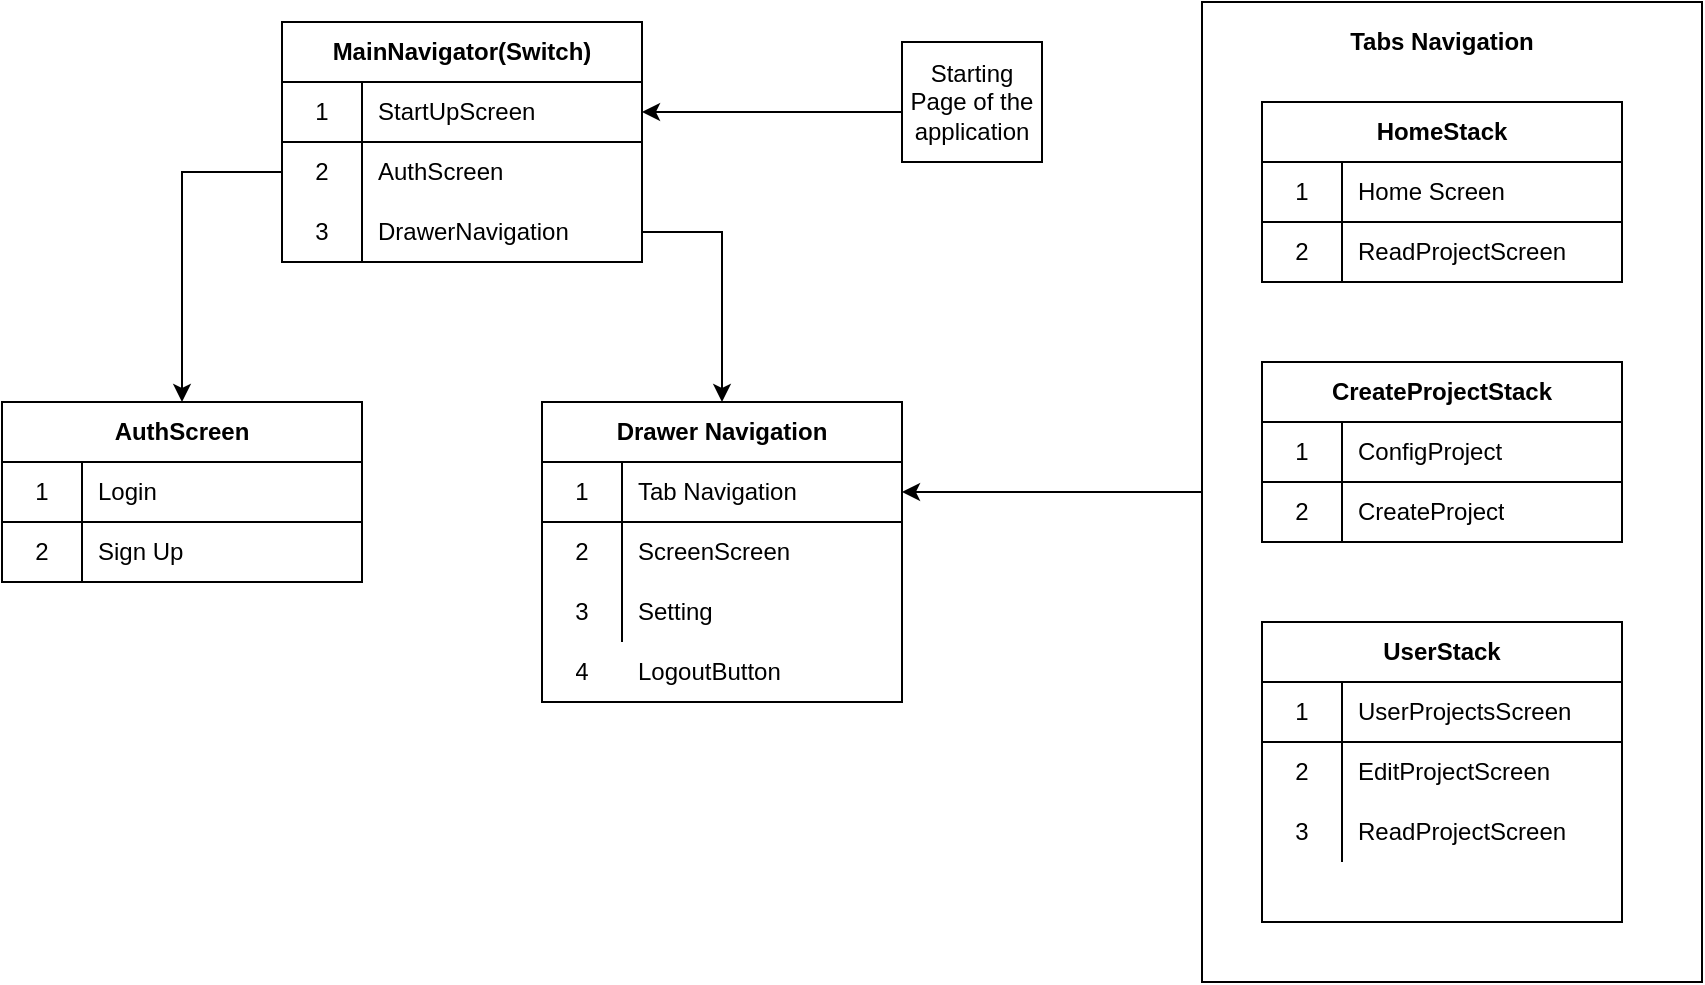 <mxfile version="14.6.6" type="device"><diagram id="j7fp4GpnIcp3sFdzg4j7" name="Page-1"><mxGraphModel dx="2139" dy="483" grid="1" gridSize="10" guides="1" tooltips="1" connect="1" arrows="1" fold="1" page="1" pageScale="1" pageWidth="827" pageHeight="1169" math="0" shadow="0"><root><mxCell id="0"/><mxCell id="1" parent="0"/><mxCell id="qJoYSqLyaxhIOlCp4Ap_-49" style="edgeStyle=orthogonalEdgeStyle;rounded=0;orthogonalLoop=1;jettySize=auto;html=1;exitX=0;exitY=0.5;exitDx=0;exitDy=0;" edge="1" parent="1" source="qJoYSqLyaxhIOlCp4Ap_-33" target="qJoYSqLyaxhIOlCp4Ap_-36"><mxGeometry relative="1" as="geometry"/></mxCell><mxCell id="qJoYSqLyaxhIOlCp4Ap_-33" value="" style="rounded=0;whiteSpace=wrap;html=1;" vertex="1" parent="1"><mxGeometry x="470" y="70" width="250" height="490" as="geometry"/></mxCell><mxCell id="qJoYSqLyaxhIOlCp4Ap_-3" value="HomeStack" style="shape=table;html=1;whiteSpace=wrap;startSize=30;container=1;collapsible=0;childLayout=tableLayout;fixedRows=1;rowLines=0;fontStyle=1;align=center;" vertex="1" parent="1"><mxGeometry x="500" y="120" width="180" height="90" as="geometry"/></mxCell><mxCell id="qJoYSqLyaxhIOlCp4Ap_-4" value="" style="shape=partialRectangle;html=1;whiteSpace=wrap;collapsible=0;dropTarget=0;pointerEvents=0;fillColor=none;top=0;left=0;bottom=1;right=0;points=[[0,0.5],[1,0.5]];portConstraint=eastwest;" vertex="1" parent="qJoYSqLyaxhIOlCp4Ap_-3"><mxGeometry y="30" width="180" height="30" as="geometry"/></mxCell><mxCell id="qJoYSqLyaxhIOlCp4Ap_-5" value="1" style="shape=partialRectangle;html=1;whiteSpace=wrap;connectable=0;fillColor=none;top=0;left=0;bottom=0;right=0;overflow=hidden;" vertex="1" parent="qJoYSqLyaxhIOlCp4Ap_-4"><mxGeometry width="40" height="30" as="geometry"/></mxCell><mxCell id="qJoYSqLyaxhIOlCp4Ap_-6" value="Home Screen" style="shape=partialRectangle;html=1;whiteSpace=wrap;connectable=0;fillColor=none;top=0;left=0;bottom=0;right=0;align=left;spacingLeft=6;overflow=hidden;" vertex="1" parent="qJoYSqLyaxhIOlCp4Ap_-4"><mxGeometry x="40" width="140" height="30" as="geometry"/></mxCell><mxCell id="qJoYSqLyaxhIOlCp4Ap_-7" value="" style="shape=partialRectangle;html=1;whiteSpace=wrap;collapsible=0;dropTarget=0;pointerEvents=0;fillColor=none;top=0;left=0;bottom=0;right=0;points=[[0,0.5],[1,0.5]];portConstraint=eastwest;" vertex="1" parent="qJoYSqLyaxhIOlCp4Ap_-3"><mxGeometry y="60" width="180" height="30" as="geometry"/></mxCell><mxCell id="qJoYSqLyaxhIOlCp4Ap_-8" value="2" style="shape=partialRectangle;html=1;whiteSpace=wrap;connectable=0;fillColor=none;top=0;left=0;bottom=0;right=0;overflow=hidden;" vertex="1" parent="qJoYSqLyaxhIOlCp4Ap_-7"><mxGeometry width="40" height="30" as="geometry"/></mxCell><mxCell id="qJoYSqLyaxhIOlCp4Ap_-9" value="ReadProjectScreen" style="shape=partialRectangle;html=1;whiteSpace=wrap;connectable=0;fillColor=none;top=0;left=0;bottom=0;right=0;align=left;spacingLeft=6;overflow=hidden;" vertex="1" parent="qJoYSqLyaxhIOlCp4Ap_-7"><mxGeometry x="40" width="140" height="30" as="geometry"/></mxCell><mxCell id="qJoYSqLyaxhIOlCp4Ap_-14" value="CreateProjectStack" style="shape=table;html=1;whiteSpace=wrap;startSize=30;container=1;collapsible=0;childLayout=tableLayout;fixedRows=1;rowLines=0;fontStyle=1;align=center;" vertex="1" parent="1"><mxGeometry x="500" y="250" width="180" height="90" as="geometry"/></mxCell><mxCell id="qJoYSqLyaxhIOlCp4Ap_-15" value="" style="shape=partialRectangle;html=1;whiteSpace=wrap;collapsible=0;dropTarget=0;pointerEvents=0;fillColor=none;top=0;left=0;bottom=1;right=0;points=[[0,0.5],[1,0.5]];portConstraint=eastwest;" vertex="1" parent="qJoYSqLyaxhIOlCp4Ap_-14"><mxGeometry y="30" width="180" height="30" as="geometry"/></mxCell><mxCell id="qJoYSqLyaxhIOlCp4Ap_-16" value="1" style="shape=partialRectangle;html=1;whiteSpace=wrap;connectable=0;fillColor=none;top=0;left=0;bottom=0;right=0;overflow=hidden;" vertex="1" parent="qJoYSqLyaxhIOlCp4Ap_-15"><mxGeometry width="40" height="30" as="geometry"/></mxCell><mxCell id="qJoYSqLyaxhIOlCp4Ap_-17" value="ConfigProject" style="shape=partialRectangle;html=1;whiteSpace=wrap;connectable=0;fillColor=none;top=0;left=0;bottom=0;right=0;align=left;spacingLeft=6;overflow=hidden;" vertex="1" parent="qJoYSqLyaxhIOlCp4Ap_-15"><mxGeometry x="40" width="140" height="30" as="geometry"/></mxCell><mxCell id="qJoYSqLyaxhIOlCp4Ap_-18" value="" style="shape=partialRectangle;html=1;whiteSpace=wrap;collapsible=0;dropTarget=0;pointerEvents=0;fillColor=none;top=0;left=0;bottom=0;right=0;points=[[0,0.5],[1,0.5]];portConstraint=eastwest;" vertex="1" parent="qJoYSqLyaxhIOlCp4Ap_-14"><mxGeometry y="60" width="180" height="30" as="geometry"/></mxCell><mxCell id="qJoYSqLyaxhIOlCp4Ap_-19" value="2" style="shape=partialRectangle;html=1;whiteSpace=wrap;connectable=0;fillColor=none;top=0;left=0;bottom=0;right=0;overflow=hidden;" vertex="1" parent="qJoYSqLyaxhIOlCp4Ap_-18"><mxGeometry width="40" height="30" as="geometry"/></mxCell><mxCell id="qJoYSqLyaxhIOlCp4Ap_-20" value="CreateProject" style="shape=partialRectangle;html=1;whiteSpace=wrap;connectable=0;fillColor=none;top=0;left=0;bottom=0;right=0;align=left;spacingLeft=6;overflow=hidden;" vertex="1" parent="qJoYSqLyaxhIOlCp4Ap_-18"><mxGeometry x="40" width="140" height="30" as="geometry"/></mxCell><mxCell id="qJoYSqLyaxhIOlCp4Ap_-23" value="UserStack" style="shape=table;html=1;whiteSpace=wrap;startSize=30;container=1;collapsible=0;childLayout=tableLayout;fixedRows=1;rowLines=0;fontStyle=1;align=center;" vertex="1" parent="1"><mxGeometry x="500" y="380" width="180" height="150" as="geometry"/></mxCell><mxCell id="qJoYSqLyaxhIOlCp4Ap_-24" value="" style="shape=partialRectangle;html=1;whiteSpace=wrap;collapsible=0;dropTarget=0;pointerEvents=0;fillColor=none;top=0;left=0;bottom=1;right=0;points=[[0,0.5],[1,0.5]];portConstraint=eastwest;" vertex="1" parent="qJoYSqLyaxhIOlCp4Ap_-23"><mxGeometry y="30" width="180" height="30" as="geometry"/></mxCell><mxCell id="qJoYSqLyaxhIOlCp4Ap_-25" value="1" style="shape=partialRectangle;html=1;whiteSpace=wrap;connectable=0;fillColor=none;top=0;left=0;bottom=0;right=0;overflow=hidden;" vertex="1" parent="qJoYSqLyaxhIOlCp4Ap_-24"><mxGeometry width="40" height="30" as="geometry"/></mxCell><mxCell id="qJoYSqLyaxhIOlCp4Ap_-26" value="UserProjectsScreen" style="shape=partialRectangle;html=1;whiteSpace=wrap;connectable=0;fillColor=none;top=0;left=0;bottom=0;right=0;align=left;spacingLeft=6;overflow=hidden;" vertex="1" parent="qJoYSqLyaxhIOlCp4Ap_-24"><mxGeometry x="40" width="140" height="30" as="geometry"/></mxCell><mxCell id="qJoYSqLyaxhIOlCp4Ap_-27" value="" style="shape=partialRectangle;html=1;whiteSpace=wrap;collapsible=0;dropTarget=0;pointerEvents=0;fillColor=none;top=0;left=0;bottom=0;right=0;points=[[0,0.5],[1,0.5]];portConstraint=eastwest;" vertex="1" parent="qJoYSqLyaxhIOlCp4Ap_-23"><mxGeometry y="60" width="180" height="30" as="geometry"/></mxCell><mxCell id="qJoYSqLyaxhIOlCp4Ap_-28" value="2" style="shape=partialRectangle;html=1;whiteSpace=wrap;connectable=0;fillColor=none;top=0;left=0;bottom=0;right=0;overflow=hidden;" vertex="1" parent="qJoYSqLyaxhIOlCp4Ap_-27"><mxGeometry width="40" height="30" as="geometry"/></mxCell><mxCell id="qJoYSqLyaxhIOlCp4Ap_-29" value="EditProjectScreen" style="shape=partialRectangle;html=1;whiteSpace=wrap;connectable=0;fillColor=none;top=0;left=0;bottom=0;right=0;align=left;spacingLeft=6;overflow=hidden;" vertex="1" parent="qJoYSqLyaxhIOlCp4Ap_-27"><mxGeometry x="40" width="140" height="30" as="geometry"/></mxCell><mxCell id="qJoYSqLyaxhIOlCp4Ap_-30" value="" style="shape=partialRectangle;html=1;whiteSpace=wrap;collapsible=0;dropTarget=0;pointerEvents=0;fillColor=none;top=0;left=0;bottom=0;right=0;points=[[0,0.5],[1,0.5]];portConstraint=eastwest;" vertex="1" parent="qJoYSqLyaxhIOlCp4Ap_-23"><mxGeometry y="90" width="180" height="30" as="geometry"/></mxCell><mxCell id="qJoYSqLyaxhIOlCp4Ap_-31" value="3" style="shape=partialRectangle;html=1;whiteSpace=wrap;connectable=0;fillColor=none;top=0;left=0;bottom=0;right=0;overflow=hidden;" vertex="1" parent="qJoYSqLyaxhIOlCp4Ap_-30"><mxGeometry width="40" height="30" as="geometry"/></mxCell><mxCell id="qJoYSqLyaxhIOlCp4Ap_-32" value="ReadProjectScreen" style="shape=partialRectangle;html=1;whiteSpace=wrap;connectable=0;fillColor=none;top=0;left=0;bottom=0;right=0;align=left;spacingLeft=6;overflow=hidden;" vertex="1" parent="qJoYSqLyaxhIOlCp4Ap_-30"><mxGeometry x="40" width="140" height="30" as="geometry"/></mxCell><mxCell id="qJoYSqLyaxhIOlCp4Ap_-34" value="&lt;b&gt;Tabs Navigation&lt;/b&gt;" style="text;html=1;strokeColor=none;fillColor=none;align=center;verticalAlign=middle;whiteSpace=wrap;rounded=0;" vertex="1" parent="1"><mxGeometry x="520" y="80" width="140" height="20" as="geometry"/></mxCell><mxCell id="qJoYSqLyaxhIOlCp4Ap_-35" value="Drawer Navigation" style="shape=table;html=1;whiteSpace=wrap;startSize=30;container=1;collapsible=0;childLayout=tableLayout;fixedRows=1;rowLines=0;fontStyle=1;align=center;" vertex="1" parent="1"><mxGeometry x="140" y="270" width="180" height="150" as="geometry"/></mxCell><mxCell id="qJoYSqLyaxhIOlCp4Ap_-36" value="" style="shape=partialRectangle;html=1;whiteSpace=wrap;collapsible=0;dropTarget=0;pointerEvents=0;fillColor=none;top=0;left=0;bottom=1;right=0;points=[[0,0.5],[1,0.5]];portConstraint=eastwest;" vertex="1" parent="qJoYSqLyaxhIOlCp4Ap_-35"><mxGeometry y="30" width="180" height="30" as="geometry"/></mxCell><mxCell id="qJoYSqLyaxhIOlCp4Ap_-37" value="1" style="shape=partialRectangle;html=1;whiteSpace=wrap;connectable=0;fillColor=none;top=0;left=0;bottom=0;right=0;overflow=hidden;" vertex="1" parent="qJoYSqLyaxhIOlCp4Ap_-36"><mxGeometry width="40" height="30" as="geometry"/></mxCell><mxCell id="qJoYSqLyaxhIOlCp4Ap_-38" value="Tab Navigation" style="shape=partialRectangle;html=1;whiteSpace=wrap;connectable=0;fillColor=none;top=0;left=0;bottom=0;right=0;align=left;spacingLeft=6;overflow=hidden;" vertex="1" parent="qJoYSqLyaxhIOlCp4Ap_-36"><mxGeometry x="40" width="140" height="30" as="geometry"/></mxCell><mxCell id="qJoYSqLyaxhIOlCp4Ap_-39" value="" style="shape=partialRectangle;html=1;whiteSpace=wrap;collapsible=0;dropTarget=0;pointerEvents=0;fillColor=none;top=0;left=0;bottom=0;right=0;points=[[0,0.5],[1,0.5]];portConstraint=eastwest;" vertex="1" parent="qJoYSqLyaxhIOlCp4Ap_-35"><mxGeometry y="60" width="180" height="30" as="geometry"/></mxCell><mxCell id="qJoYSqLyaxhIOlCp4Ap_-40" value="2" style="shape=partialRectangle;html=1;whiteSpace=wrap;connectable=0;fillColor=none;top=0;left=0;bottom=0;right=0;overflow=hidden;" vertex="1" parent="qJoYSqLyaxhIOlCp4Ap_-39"><mxGeometry width="40" height="30" as="geometry"/></mxCell><mxCell id="qJoYSqLyaxhIOlCp4Ap_-41" value="ScreenScreen" style="shape=partialRectangle;html=1;whiteSpace=wrap;connectable=0;fillColor=none;top=0;left=0;bottom=0;right=0;align=left;spacingLeft=6;overflow=hidden;" vertex="1" parent="qJoYSqLyaxhIOlCp4Ap_-39"><mxGeometry x="40" width="140" height="30" as="geometry"/></mxCell><mxCell id="qJoYSqLyaxhIOlCp4Ap_-42" value="" style="shape=partialRectangle;html=1;whiteSpace=wrap;collapsible=0;dropTarget=0;pointerEvents=0;fillColor=none;top=0;left=0;bottom=0;right=0;points=[[0,0.5],[1,0.5]];portConstraint=eastwest;" vertex="1" parent="qJoYSqLyaxhIOlCp4Ap_-35"><mxGeometry y="90" width="180" height="30" as="geometry"/></mxCell><mxCell id="qJoYSqLyaxhIOlCp4Ap_-43" value="3" style="shape=partialRectangle;html=1;whiteSpace=wrap;connectable=0;fillColor=none;top=0;left=0;bottom=0;right=0;overflow=hidden;" vertex="1" parent="qJoYSqLyaxhIOlCp4Ap_-42"><mxGeometry width="40" height="30" as="geometry"/></mxCell><mxCell id="qJoYSqLyaxhIOlCp4Ap_-44" value="Setting" style="shape=partialRectangle;html=1;whiteSpace=wrap;connectable=0;fillColor=none;top=0;left=0;bottom=0;right=0;align=left;spacingLeft=6;overflow=hidden;" vertex="1" parent="qJoYSqLyaxhIOlCp4Ap_-42"><mxGeometry x="40" width="140" height="30" as="geometry"/></mxCell><mxCell id="qJoYSqLyaxhIOlCp4Ap_-45" value="4" style="shape=partialRectangle;html=1;whiteSpace=wrap;connectable=0;fillColor=none;top=0;left=0;bottom=0;right=0;overflow=hidden;" vertex="1" parent="1"><mxGeometry x="140" y="390" width="40" height="30" as="geometry"/></mxCell><mxCell id="qJoYSqLyaxhIOlCp4Ap_-46" value="LogoutButton" style="shape=partialRectangle;html=1;whiteSpace=wrap;connectable=0;fillColor=none;top=0;left=0;bottom=0;right=0;align=left;spacingLeft=6;overflow=hidden;" vertex="1" parent="1"><mxGeometry x="180" y="390" width="140" height="30" as="geometry"/></mxCell><mxCell id="qJoYSqLyaxhIOlCp4Ap_-50" value="AuthScreen" style="shape=table;html=1;whiteSpace=wrap;startSize=30;container=1;collapsible=0;childLayout=tableLayout;fixedRows=1;rowLines=0;fontStyle=1;align=center;" vertex="1" parent="1"><mxGeometry x="-130" y="270" width="180" height="90" as="geometry"/></mxCell><mxCell id="qJoYSqLyaxhIOlCp4Ap_-51" value="" style="shape=partialRectangle;html=1;whiteSpace=wrap;collapsible=0;dropTarget=0;pointerEvents=0;fillColor=none;top=0;left=0;bottom=1;right=0;points=[[0,0.5],[1,0.5]];portConstraint=eastwest;" vertex="1" parent="qJoYSqLyaxhIOlCp4Ap_-50"><mxGeometry y="30" width="180" height="30" as="geometry"/></mxCell><mxCell id="qJoYSqLyaxhIOlCp4Ap_-52" value="1" style="shape=partialRectangle;html=1;whiteSpace=wrap;connectable=0;fillColor=none;top=0;left=0;bottom=0;right=0;overflow=hidden;" vertex="1" parent="qJoYSqLyaxhIOlCp4Ap_-51"><mxGeometry width="40" height="30" as="geometry"/></mxCell><mxCell id="qJoYSqLyaxhIOlCp4Ap_-53" value="Login" style="shape=partialRectangle;html=1;whiteSpace=wrap;connectable=0;fillColor=none;top=0;left=0;bottom=0;right=0;align=left;spacingLeft=6;overflow=hidden;" vertex="1" parent="qJoYSqLyaxhIOlCp4Ap_-51"><mxGeometry x="40" width="140" height="30" as="geometry"/></mxCell><mxCell id="qJoYSqLyaxhIOlCp4Ap_-54" value="" style="shape=partialRectangle;html=1;whiteSpace=wrap;collapsible=0;dropTarget=0;pointerEvents=0;fillColor=none;top=0;left=0;bottom=0;right=0;points=[[0,0.5],[1,0.5]];portConstraint=eastwest;" vertex="1" parent="qJoYSqLyaxhIOlCp4Ap_-50"><mxGeometry y="60" width="180" height="30" as="geometry"/></mxCell><mxCell id="qJoYSqLyaxhIOlCp4Ap_-55" value="2" style="shape=partialRectangle;html=1;whiteSpace=wrap;connectable=0;fillColor=none;top=0;left=0;bottom=0;right=0;overflow=hidden;" vertex="1" parent="qJoYSqLyaxhIOlCp4Ap_-54"><mxGeometry width="40" height="30" as="geometry"/></mxCell><mxCell id="qJoYSqLyaxhIOlCp4Ap_-56" value="Sign Up" style="shape=partialRectangle;html=1;whiteSpace=wrap;connectable=0;fillColor=none;top=0;left=0;bottom=0;right=0;align=left;spacingLeft=6;overflow=hidden;" vertex="1" parent="qJoYSqLyaxhIOlCp4Ap_-54"><mxGeometry x="40" width="140" height="30" as="geometry"/></mxCell><mxCell id="qJoYSqLyaxhIOlCp4Ap_-60" value="MainNavigator(Switch)" style="shape=table;html=1;whiteSpace=wrap;startSize=30;container=1;collapsible=0;childLayout=tableLayout;fixedRows=1;rowLines=0;fontStyle=1;align=center;" vertex="1" parent="1"><mxGeometry x="10" y="80" width="180" height="120" as="geometry"/></mxCell><mxCell id="qJoYSqLyaxhIOlCp4Ap_-61" value="" style="shape=partialRectangle;html=1;whiteSpace=wrap;collapsible=0;dropTarget=0;pointerEvents=0;fillColor=none;top=0;left=0;bottom=1;right=0;points=[[0,0.5],[1,0.5]];portConstraint=eastwest;" vertex="1" parent="qJoYSqLyaxhIOlCp4Ap_-60"><mxGeometry y="30" width="180" height="30" as="geometry"/></mxCell><mxCell id="qJoYSqLyaxhIOlCp4Ap_-62" value="1" style="shape=partialRectangle;html=1;whiteSpace=wrap;connectable=0;fillColor=none;top=0;left=0;bottom=0;right=0;overflow=hidden;" vertex="1" parent="qJoYSqLyaxhIOlCp4Ap_-61"><mxGeometry width="40" height="30" as="geometry"/></mxCell><mxCell id="qJoYSqLyaxhIOlCp4Ap_-63" value="StartUpScreen" style="shape=partialRectangle;html=1;whiteSpace=wrap;connectable=0;fillColor=none;top=0;left=0;bottom=0;right=0;align=left;spacingLeft=6;overflow=hidden;" vertex="1" parent="qJoYSqLyaxhIOlCp4Ap_-61"><mxGeometry x="40" width="140" height="30" as="geometry"/></mxCell><mxCell id="qJoYSqLyaxhIOlCp4Ap_-64" value="" style="shape=partialRectangle;html=1;whiteSpace=wrap;collapsible=0;dropTarget=0;pointerEvents=0;fillColor=none;top=0;left=0;bottom=0;right=0;points=[[0,0.5],[1,0.5]];portConstraint=eastwest;" vertex="1" parent="qJoYSqLyaxhIOlCp4Ap_-60"><mxGeometry y="60" width="180" height="30" as="geometry"/></mxCell><mxCell id="qJoYSqLyaxhIOlCp4Ap_-65" value="2" style="shape=partialRectangle;html=1;whiteSpace=wrap;connectable=0;fillColor=none;top=0;left=0;bottom=0;right=0;overflow=hidden;" vertex="1" parent="qJoYSqLyaxhIOlCp4Ap_-64"><mxGeometry width="40" height="30" as="geometry"/></mxCell><mxCell id="qJoYSqLyaxhIOlCp4Ap_-66" value="AuthScreen" style="shape=partialRectangle;html=1;whiteSpace=wrap;connectable=0;fillColor=none;top=0;left=0;bottom=0;right=0;align=left;spacingLeft=6;overflow=hidden;" vertex="1" parent="qJoYSqLyaxhIOlCp4Ap_-64"><mxGeometry x="40" width="140" height="30" as="geometry"/></mxCell><mxCell id="qJoYSqLyaxhIOlCp4Ap_-67" value="" style="shape=partialRectangle;html=1;whiteSpace=wrap;collapsible=0;dropTarget=0;pointerEvents=0;fillColor=none;top=0;left=0;bottom=0;right=0;points=[[0,0.5],[1,0.5]];portConstraint=eastwest;" vertex="1" parent="qJoYSqLyaxhIOlCp4Ap_-60"><mxGeometry y="90" width="180" height="30" as="geometry"/></mxCell><mxCell id="qJoYSqLyaxhIOlCp4Ap_-68" value="3" style="shape=partialRectangle;html=1;whiteSpace=wrap;connectable=0;fillColor=none;top=0;left=0;bottom=0;right=0;overflow=hidden;" vertex="1" parent="qJoYSqLyaxhIOlCp4Ap_-67"><mxGeometry width="40" height="30" as="geometry"/></mxCell><mxCell id="qJoYSqLyaxhIOlCp4Ap_-69" value="DrawerNavigation" style="shape=partialRectangle;html=1;whiteSpace=wrap;connectable=0;fillColor=none;top=0;left=0;bottom=0;right=0;align=left;spacingLeft=6;overflow=hidden;" vertex="1" parent="qJoYSqLyaxhIOlCp4Ap_-67"><mxGeometry x="40" width="140" height="30" as="geometry"/></mxCell><mxCell id="qJoYSqLyaxhIOlCp4Ap_-75" style="edgeStyle=orthogonalEdgeStyle;rounded=0;orthogonalLoop=1;jettySize=auto;html=1;exitX=1;exitY=0.5;exitDx=0;exitDy=0;" edge="1" parent="1" source="qJoYSqLyaxhIOlCp4Ap_-67" target="qJoYSqLyaxhIOlCp4Ap_-35"><mxGeometry relative="1" as="geometry"/></mxCell><mxCell id="qJoYSqLyaxhIOlCp4Ap_-76" style="edgeStyle=orthogonalEdgeStyle;rounded=0;orthogonalLoop=1;jettySize=auto;html=1;exitX=0;exitY=0.5;exitDx=0;exitDy=0;" edge="1" parent="1" source="qJoYSqLyaxhIOlCp4Ap_-64" target="qJoYSqLyaxhIOlCp4Ap_-50"><mxGeometry relative="1" as="geometry"/></mxCell><mxCell id="qJoYSqLyaxhIOlCp4Ap_-77" value="" style="endArrow=classic;html=1;entryX=1;entryY=0.5;entryDx=0;entryDy=0;" edge="1" parent="1" target="qJoYSqLyaxhIOlCp4Ap_-61"><mxGeometry width="50" height="50" relative="1" as="geometry"><mxPoint x="320" y="125" as="sourcePoint"/><mxPoint x="350" y="100" as="targetPoint"/></mxGeometry></mxCell><mxCell id="qJoYSqLyaxhIOlCp4Ap_-78" value="Starting Page of the application" style="text;html=1;fillColor=none;align=center;verticalAlign=middle;whiteSpace=wrap;rounded=0;strokeColor=#000000;" vertex="1" parent="1"><mxGeometry x="320" y="90" width="70" height="60" as="geometry"/></mxCell></root></mxGraphModel></diagram></mxfile>